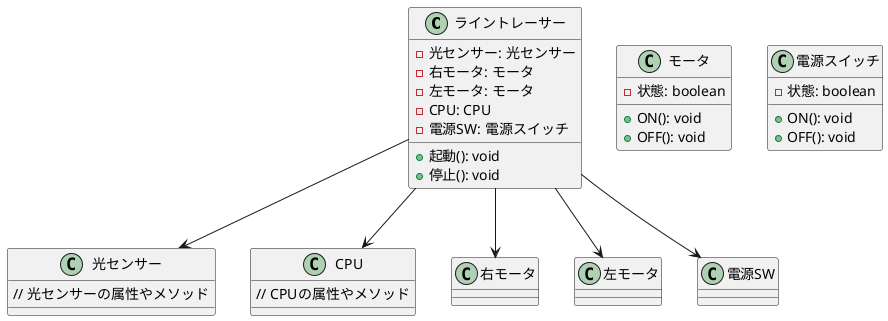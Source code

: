 @startuml

class ライントレーサー {
  - 光センサー: 光センサー
  - 右モータ: モータ
  - 左モータ: モータ
  - CPU: CPU
  - 電源SW: 電源スイッチ
  + 起動(): void
  + 停止(): void
}

class 光センサー {
  // 光センサーの属性やメソッド
}

class モータ {
  - 状態: boolean
  + ON(): void
  + OFF(): void
}

class CPU {
  // CPUの属性やメソッド
}

class 電源スイッチ {
  - 状態: boolean
  + ON(): void
  + OFF(): void
}

ライントレーサー --> 光センサー
ライントレーサー --> 右モータ
ライントレーサー --> 左モータ
ライントレーサー --> CPU
ライントレーサー --> 電源SW

@enduml